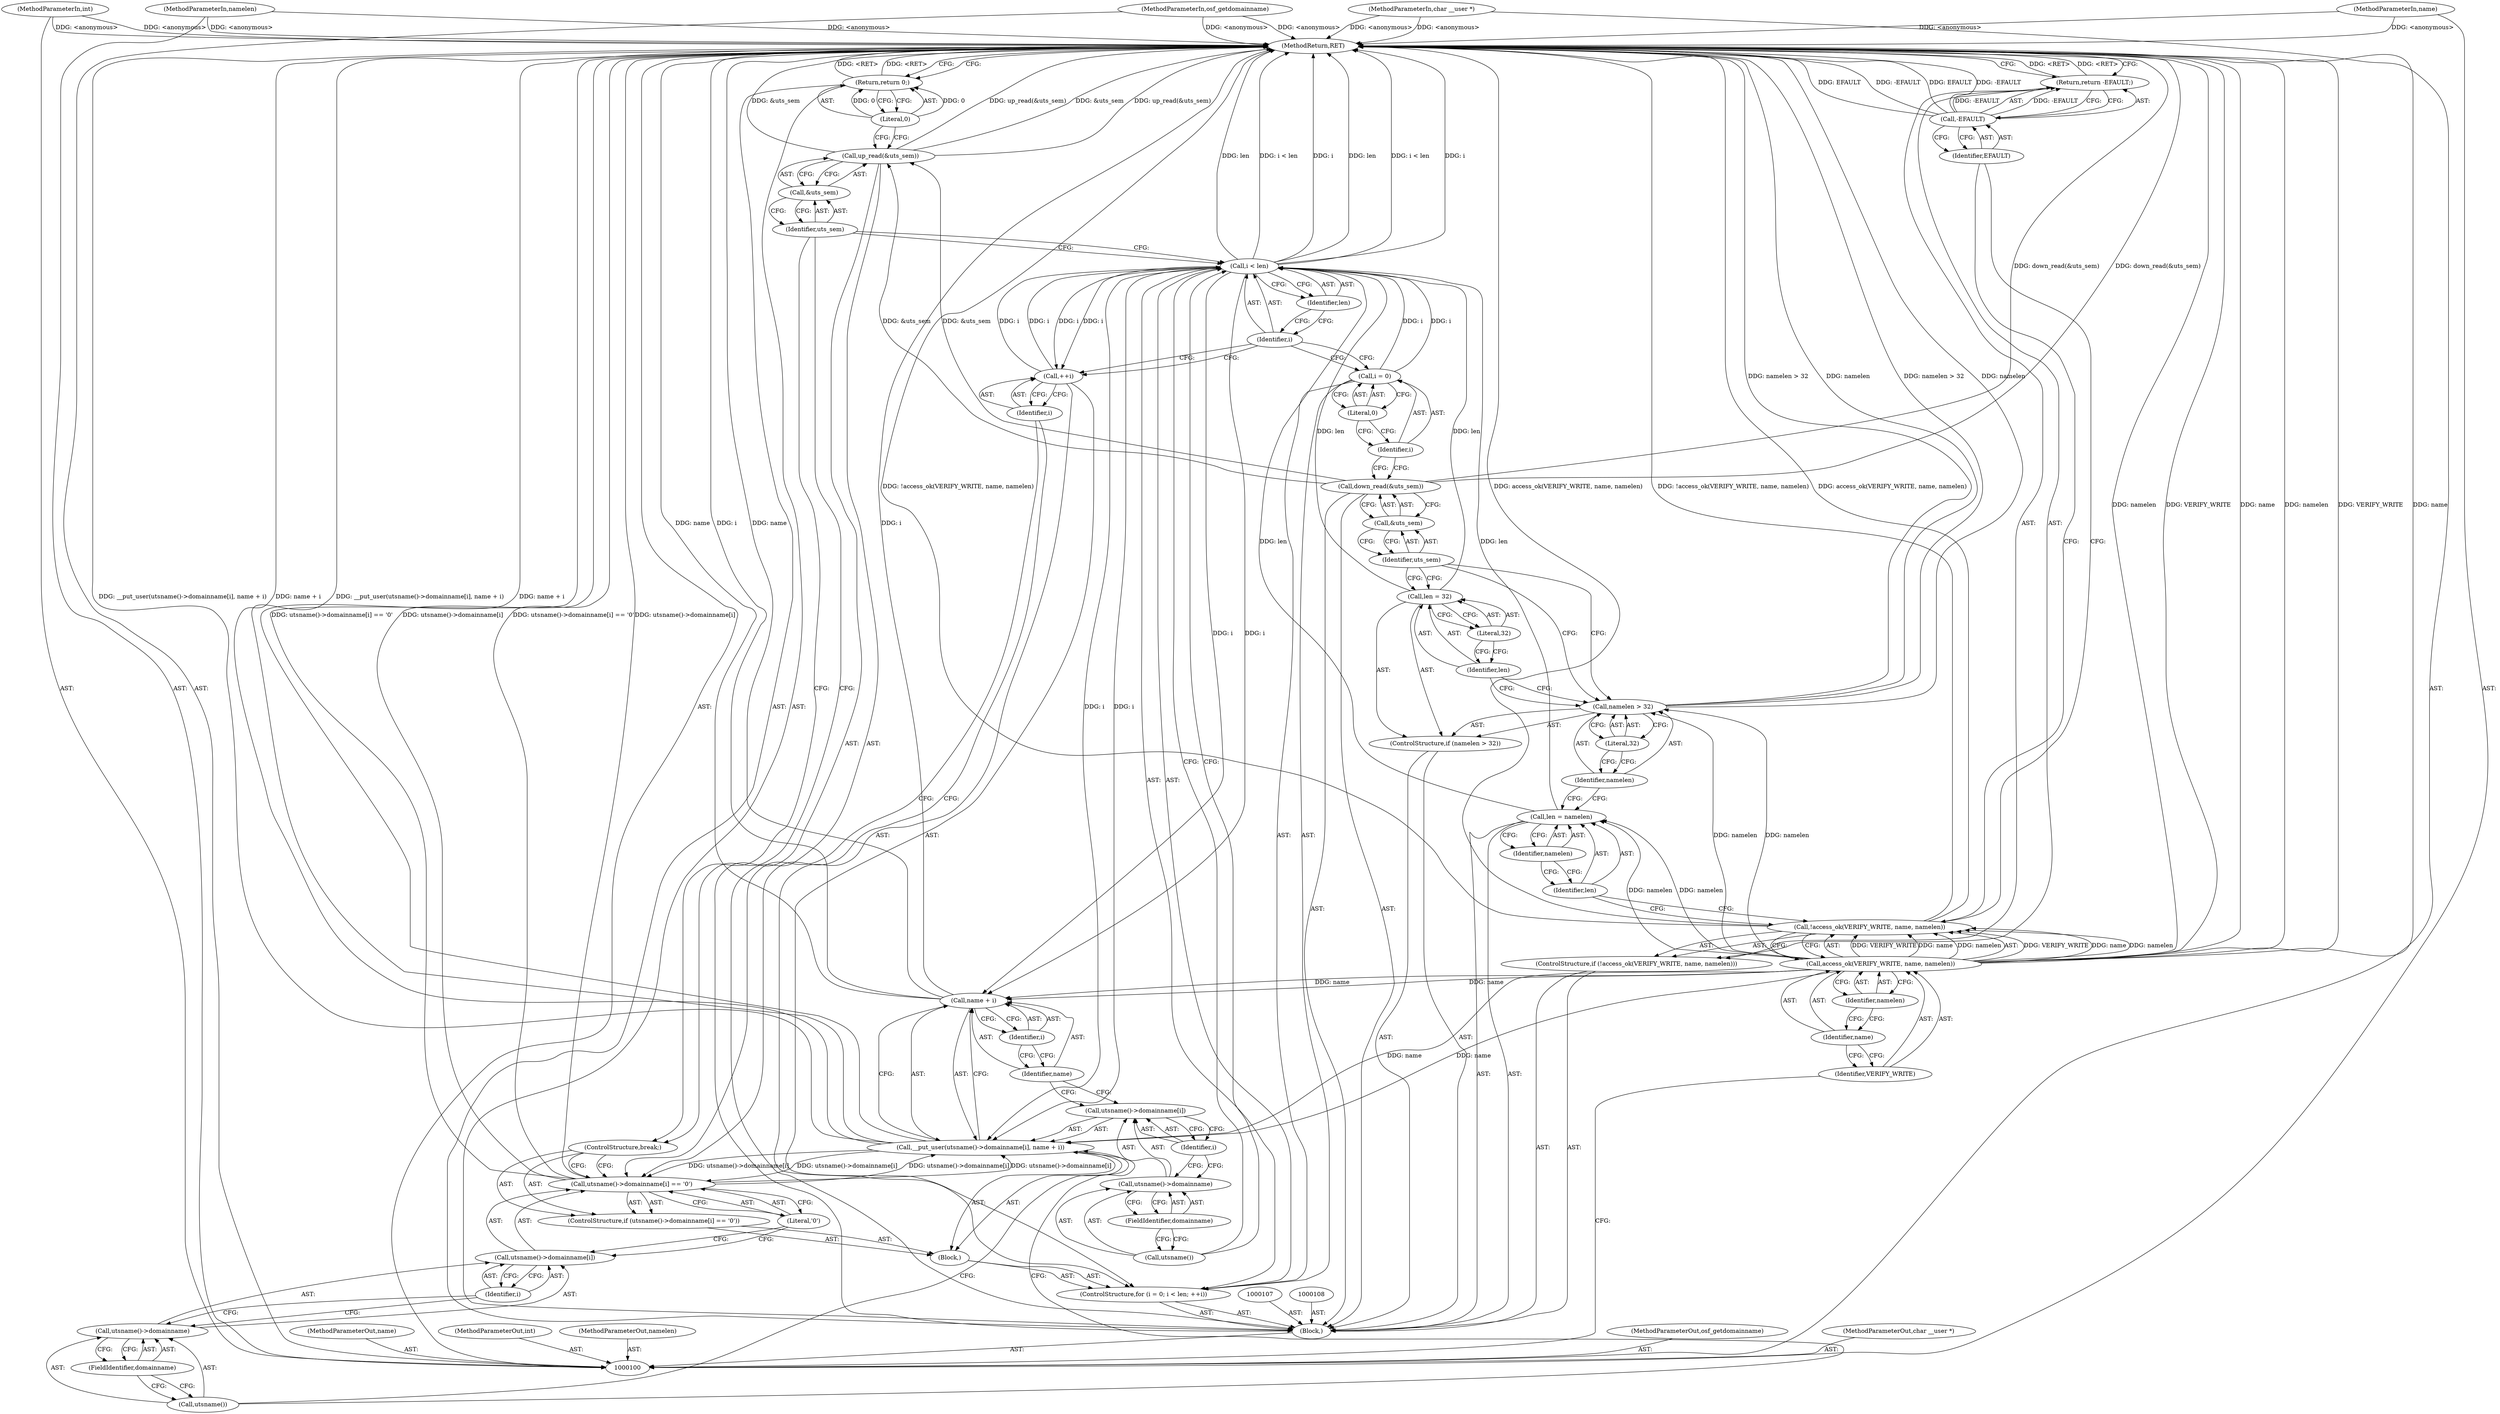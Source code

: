 digraph "1_linux_21c5977a836e399fc710ff2c5367845ed5c2527f" {
"1000164" [label="(MethodReturn,RET)"];
"1000101" [label="(MethodParameterIn,osf_getdomainname)"];
"1000248" [label="(MethodParameterOut,osf_getdomainname)"];
"1000102" [label="(MethodParameterIn,char __user *)"];
"1000249" [label="(MethodParameterOut,char __user *)"];
"1000103" [label="(MethodParameterIn,name)"];
"1000250" [label="(MethodParameterOut,name)"];
"1000104" [label="(MethodParameterIn,int)"];
"1000251" [label="(MethodParameterOut,int)"];
"1000105" [label="(MethodParameterIn,namelen)"];
"1000252" [label="(MethodParameterOut,namelen)"];
"1000121" [label="(ControlStructure,if (namelen > 32))"];
"1000124" [label="(Literal,32)"];
"1000122" [label="(Call,namelen > 32)"];
"1000123" [label="(Identifier,namelen)"];
"1000125" [label="(Call,len = 32)"];
"1000126" [label="(Identifier,len)"];
"1000127" [label="(Literal,32)"];
"1000129" [label="(Call,&uts_sem)"];
"1000130" [label="(Identifier,uts_sem)"];
"1000128" [label="(Call,down_read(&uts_sem))"];
"1000131" [label="(ControlStructure,for (i = 0; i < len; ++i))"];
"1000134" [label="(Literal,0)"];
"1000135" [label="(Call,i < len)"];
"1000136" [label="(Identifier,i)"];
"1000137" [label="(Identifier,len)"];
"1000138" [label="(Call,++i)"];
"1000139" [label="(Identifier,i)"];
"1000140" [label="(Block,)"];
"1000132" [label="(Call,i = 0)"];
"1000133" [label="(Identifier,i)"];
"1000142" [label="(Call,utsname()->domainname[i])"];
"1000143" [label="(Call,utsname()->domainname)"];
"1000144" [label="(Call,utsname())"];
"1000141" [label="(Call,__put_user(utsname()->domainname[i], name + i))"];
"1000145" [label="(FieldIdentifier,domainname)"];
"1000146" [label="(Identifier,i)"];
"1000147" [label="(Call,name + i)"];
"1000148" [label="(Identifier,name)"];
"1000149" [label="(Identifier,i)"];
"1000155" [label="(FieldIdentifier,domainname)"];
"1000150" [label="(ControlStructure,if (utsname()->domainname[i] == '\0'))"];
"1000156" [label="(Identifier,i)"];
"1000157" [label="(Literal,'\0')"];
"1000151" [label="(Call,utsname()->domainname[i] == '\0')"];
"1000152" [label="(Call,utsname()->domainname[i])"];
"1000153" [label="(Call,utsname()->domainname)"];
"1000154" [label="(Call,utsname())"];
"1000158" [label="(ControlStructure,break;)"];
"1000159" [label="(Call,up_read(&uts_sem))"];
"1000161" [label="(Identifier,uts_sem)"];
"1000160" [label="(Call,&uts_sem)"];
"1000106" [label="(Block,)"];
"1000162" [label="(Return,return 0;)"];
"1000163" [label="(Literal,0)"];
"1000109" [label="(ControlStructure,if (!access_ok(VERIFY_WRITE, name, namelen)))"];
"1000112" [label="(Identifier,VERIFY_WRITE)"];
"1000113" [label="(Identifier,name)"];
"1000114" [label="(Identifier,namelen)"];
"1000110" [label="(Call,!access_ok(VERIFY_WRITE, name, namelen))"];
"1000111" [label="(Call,access_ok(VERIFY_WRITE, name, namelen))"];
"1000116" [label="(Call,-EFAULT)"];
"1000117" [label="(Identifier,EFAULT)"];
"1000115" [label="(Return,return -EFAULT;)"];
"1000118" [label="(Call,len = namelen)"];
"1000119" [label="(Identifier,len)"];
"1000120" [label="(Identifier,namelen)"];
"1000164" -> "1000100"  [label="AST: "];
"1000164" -> "1000115"  [label="CFG: "];
"1000164" -> "1000162"  [label="CFG: "];
"1000162" -> "1000164"  [label="DDG: <RET>"];
"1000151" -> "1000164"  [label="DDG: utsname()->domainname[i] == '\0'"];
"1000151" -> "1000164"  [label="DDG: utsname()->domainname[i]"];
"1000104" -> "1000164"  [label="DDG: <anonymous>"];
"1000105" -> "1000164"  [label="DDG: <anonymous>"];
"1000103" -> "1000164"  [label="DDG: <anonymous>"];
"1000135" -> "1000164"  [label="DDG: len"];
"1000135" -> "1000164"  [label="DDG: i < len"];
"1000135" -> "1000164"  [label="DDG: i"];
"1000159" -> "1000164"  [label="DDG: up_read(&uts_sem)"];
"1000159" -> "1000164"  [label="DDG: &uts_sem"];
"1000116" -> "1000164"  [label="DDG: EFAULT"];
"1000116" -> "1000164"  [label="DDG: -EFAULT"];
"1000111" -> "1000164"  [label="DDG: namelen"];
"1000111" -> "1000164"  [label="DDG: VERIFY_WRITE"];
"1000111" -> "1000164"  [label="DDG: name"];
"1000122" -> "1000164"  [label="DDG: namelen"];
"1000122" -> "1000164"  [label="DDG: namelen > 32"];
"1000141" -> "1000164"  [label="DDG: __put_user(utsname()->domainname[i], name + i)"];
"1000141" -> "1000164"  [label="DDG: name + i"];
"1000147" -> "1000164"  [label="DDG: i"];
"1000147" -> "1000164"  [label="DDG: name"];
"1000102" -> "1000164"  [label="DDG: <anonymous>"];
"1000101" -> "1000164"  [label="DDG: <anonymous>"];
"1000110" -> "1000164"  [label="DDG: !access_ok(VERIFY_WRITE, name, namelen)"];
"1000110" -> "1000164"  [label="DDG: access_ok(VERIFY_WRITE, name, namelen)"];
"1000128" -> "1000164"  [label="DDG: down_read(&uts_sem)"];
"1000115" -> "1000164"  [label="DDG: <RET>"];
"1000101" -> "1000100"  [label="AST: "];
"1000101" -> "1000164"  [label="DDG: <anonymous>"];
"1000248" -> "1000100"  [label="AST: "];
"1000102" -> "1000100"  [label="AST: "];
"1000102" -> "1000164"  [label="DDG: <anonymous>"];
"1000249" -> "1000100"  [label="AST: "];
"1000103" -> "1000100"  [label="AST: "];
"1000103" -> "1000164"  [label="DDG: <anonymous>"];
"1000250" -> "1000100"  [label="AST: "];
"1000104" -> "1000100"  [label="AST: "];
"1000104" -> "1000164"  [label="DDG: <anonymous>"];
"1000251" -> "1000100"  [label="AST: "];
"1000105" -> "1000100"  [label="AST: "];
"1000105" -> "1000164"  [label="DDG: <anonymous>"];
"1000252" -> "1000100"  [label="AST: "];
"1000121" -> "1000106"  [label="AST: "];
"1000122" -> "1000121"  [label="AST: "];
"1000125" -> "1000121"  [label="AST: "];
"1000124" -> "1000122"  [label="AST: "];
"1000124" -> "1000123"  [label="CFG: "];
"1000122" -> "1000124"  [label="CFG: "];
"1000122" -> "1000121"  [label="AST: "];
"1000122" -> "1000124"  [label="CFG: "];
"1000123" -> "1000122"  [label="AST: "];
"1000124" -> "1000122"  [label="AST: "];
"1000126" -> "1000122"  [label="CFG: "];
"1000130" -> "1000122"  [label="CFG: "];
"1000122" -> "1000164"  [label="DDG: namelen"];
"1000122" -> "1000164"  [label="DDG: namelen > 32"];
"1000111" -> "1000122"  [label="DDG: namelen"];
"1000123" -> "1000122"  [label="AST: "];
"1000123" -> "1000118"  [label="CFG: "];
"1000124" -> "1000123"  [label="CFG: "];
"1000125" -> "1000121"  [label="AST: "];
"1000125" -> "1000127"  [label="CFG: "];
"1000126" -> "1000125"  [label="AST: "];
"1000127" -> "1000125"  [label="AST: "];
"1000130" -> "1000125"  [label="CFG: "];
"1000125" -> "1000135"  [label="DDG: len"];
"1000126" -> "1000125"  [label="AST: "];
"1000126" -> "1000122"  [label="CFG: "];
"1000127" -> "1000126"  [label="CFG: "];
"1000127" -> "1000125"  [label="AST: "];
"1000127" -> "1000126"  [label="CFG: "];
"1000125" -> "1000127"  [label="CFG: "];
"1000129" -> "1000128"  [label="AST: "];
"1000129" -> "1000130"  [label="CFG: "];
"1000130" -> "1000129"  [label="AST: "];
"1000128" -> "1000129"  [label="CFG: "];
"1000130" -> "1000129"  [label="AST: "];
"1000130" -> "1000125"  [label="CFG: "];
"1000130" -> "1000122"  [label="CFG: "];
"1000129" -> "1000130"  [label="CFG: "];
"1000128" -> "1000106"  [label="AST: "];
"1000128" -> "1000129"  [label="CFG: "];
"1000129" -> "1000128"  [label="AST: "];
"1000133" -> "1000128"  [label="CFG: "];
"1000128" -> "1000164"  [label="DDG: down_read(&uts_sem)"];
"1000128" -> "1000159"  [label="DDG: &uts_sem"];
"1000131" -> "1000106"  [label="AST: "];
"1000132" -> "1000131"  [label="AST: "];
"1000135" -> "1000131"  [label="AST: "];
"1000138" -> "1000131"  [label="AST: "];
"1000140" -> "1000131"  [label="AST: "];
"1000134" -> "1000132"  [label="AST: "];
"1000134" -> "1000133"  [label="CFG: "];
"1000132" -> "1000134"  [label="CFG: "];
"1000135" -> "1000131"  [label="AST: "];
"1000135" -> "1000137"  [label="CFG: "];
"1000136" -> "1000135"  [label="AST: "];
"1000137" -> "1000135"  [label="AST: "];
"1000144" -> "1000135"  [label="CFG: "];
"1000161" -> "1000135"  [label="CFG: "];
"1000135" -> "1000164"  [label="DDG: len"];
"1000135" -> "1000164"  [label="DDG: i < len"];
"1000135" -> "1000164"  [label="DDG: i"];
"1000138" -> "1000135"  [label="DDG: i"];
"1000132" -> "1000135"  [label="DDG: i"];
"1000125" -> "1000135"  [label="DDG: len"];
"1000118" -> "1000135"  [label="DDG: len"];
"1000135" -> "1000138"  [label="DDG: i"];
"1000135" -> "1000141"  [label="DDG: i"];
"1000135" -> "1000147"  [label="DDG: i"];
"1000136" -> "1000135"  [label="AST: "];
"1000136" -> "1000132"  [label="CFG: "];
"1000136" -> "1000138"  [label="CFG: "];
"1000137" -> "1000136"  [label="CFG: "];
"1000137" -> "1000135"  [label="AST: "];
"1000137" -> "1000136"  [label="CFG: "];
"1000135" -> "1000137"  [label="CFG: "];
"1000138" -> "1000131"  [label="AST: "];
"1000138" -> "1000139"  [label="CFG: "];
"1000139" -> "1000138"  [label="AST: "];
"1000136" -> "1000138"  [label="CFG: "];
"1000138" -> "1000135"  [label="DDG: i"];
"1000135" -> "1000138"  [label="DDG: i"];
"1000139" -> "1000138"  [label="AST: "];
"1000139" -> "1000151"  [label="CFG: "];
"1000138" -> "1000139"  [label="CFG: "];
"1000140" -> "1000131"  [label="AST: "];
"1000141" -> "1000140"  [label="AST: "];
"1000150" -> "1000140"  [label="AST: "];
"1000132" -> "1000131"  [label="AST: "];
"1000132" -> "1000134"  [label="CFG: "];
"1000133" -> "1000132"  [label="AST: "];
"1000134" -> "1000132"  [label="AST: "];
"1000136" -> "1000132"  [label="CFG: "];
"1000132" -> "1000135"  [label="DDG: i"];
"1000133" -> "1000132"  [label="AST: "];
"1000133" -> "1000128"  [label="CFG: "];
"1000134" -> "1000133"  [label="CFG: "];
"1000142" -> "1000141"  [label="AST: "];
"1000142" -> "1000146"  [label="CFG: "];
"1000143" -> "1000142"  [label="AST: "];
"1000146" -> "1000142"  [label="AST: "];
"1000148" -> "1000142"  [label="CFG: "];
"1000143" -> "1000142"  [label="AST: "];
"1000143" -> "1000145"  [label="CFG: "];
"1000144" -> "1000143"  [label="AST: "];
"1000145" -> "1000143"  [label="AST: "];
"1000146" -> "1000143"  [label="CFG: "];
"1000144" -> "1000143"  [label="AST: "];
"1000144" -> "1000135"  [label="CFG: "];
"1000145" -> "1000144"  [label="CFG: "];
"1000141" -> "1000140"  [label="AST: "];
"1000141" -> "1000147"  [label="CFG: "];
"1000142" -> "1000141"  [label="AST: "];
"1000147" -> "1000141"  [label="AST: "];
"1000154" -> "1000141"  [label="CFG: "];
"1000141" -> "1000164"  [label="DDG: __put_user(utsname()->domainname[i], name + i)"];
"1000141" -> "1000164"  [label="DDG: name + i"];
"1000151" -> "1000141"  [label="DDG: utsname()->domainname[i]"];
"1000111" -> "1000141"  [label="DDG: name"];
"1000135" -> "1000141"  [label="DDG: i"];
"1000141" -> "1000151"  [label="DDG: utsname()->domainname[i]"];
"1000145" -> "1000143"  [label="AST: "];
"1000145" -> "1000144"  [label="CFG: "];
"1000143" -> "1000145"  [label="CFG: "];
"1000146" -> "1000142"  [label="AST: "];
"1000146" -> "1000143"  [label="CFG: "];
"1000142" -> "1000146"  [label="CFG: "];
"1000147" -> "1000141"  [label="AST: "];
"1000147" -> "1000149"  [label="CFG: "];
"1000148" -> "1000147"  [label="AST: "];
"1000149" -> "1000147"  [label="AST: "];
"1000141" -> "1000147"  [label="CFG: "];
"1000147" -> "1000164"  [label="DDG: i"];
"1000147" -> "1000164"  [label="DDG: name"];
"1000111" -> "1000147"  [label="DDG: name"];
"1000135" -> "1000147"  [label="DDG: i"];
"1000148" -> "1000147"  [label="AST: "];
"1000148" -> "1000142"  [label="CFG: "];
"1000149" -> "1000148"  [label="CFG: "];
"1000149" -> "1000147"  [label="AST: "];
"1000149" -> "1000148"  [label="CFG: "];
"1000147" -> "1000149"  [label="CFG: "];
"1000155" -> "1000153"  [label="AST: "];
"1000155" -> "1000154"  [label="CFG: "];
"1000153" -> "1000155"  [label="CFG: "];
"1000150" -> "1000140"  [label="AST: "];
"1000151" -> "1000150"  [label="AST: "];
"1000158" -> "1000150"  [label="AST: "];
"1000156" -> "1000152"  [label="AST: "];
"1000156" -> "1000153"  [label="CFG: "];
"1000152" -> "1000156"  [label="CFG: "];
"1000157" -> "1000151"  [label="AST: "];
"1000157" -> "1000152"  [label="CFG: "];
"1000151" -> "1000157"  [label="CFG: "];
"1000151" -> "1000150"  [label="AST: "];
"1000151" -> "1000157"  [label="CFG: "];
"1000152" -> "1000151"  [label="AST: "];
"1000157" -> "1000151"  [label="AST: "];
"1000158" -> "1000151"  [label="CFG: "];
"1000139" -> "1000151"  [label="CFG: "];
"1000151" -> "1000164"  [label="DDG: utsname()->domainname[i] == '\0'"];
"1000151" -> "1000164"  [label="DDG: utsname()->domainname[i]"];
"1000151" -> "1000141"  [label="DDG: utsname()->domainname[i]"];
"1000141" -> "1000151"  [label="DDG: utsname()->domainname[i]"];
"1000152" -> "1000151"  [label="AST: "];
"1000152" -> "1000156"  [label="CFG: "];
"1000153" -> "1000152"  [label="AST: "];
"1000156" -> "1000152"  [label="AST: "];
"1000157" -> "1000152"  [label="CFG: "];
"1000153" -> "1000152"  [label="AST: "];
"1000153" -> "1000155"  [label="CFG: "];
"1000154" -> "1000153"  [label="AST: "];
"1000155" -> "1000153"  [label="AST: "];
"1000156" -> "1000153"  [label="CFG: "];
"1000154" -> "1000153"  [label="AST: "];
"1000154" -> "1000141"  [label="CFG: "];
"1000155" -> "1000154"  [label="CFG: "];
"1000158" -> "1000150"  [label="AST: "];
"1000158" -> "1000151"  [label="CFG: "];
"1000161" -> "1000158"  [label="CFG: "];
"1000159" -> "1000106"  [label="AST: "];
"1000159" -> "1000160"  [label="CFG: "];
"1000160" -> "1000159"  [label="AST: "];
"1000163" -> "1000159"  [label="CFG: "];
"1000159" -> "1000164"  [label="DDG: up_read(&uts_sem)"];
"1000159" -> "1000164"  [label="DDG: &uts_sem"];
"1000128" -> "1000159"  [label="DDG: &uts_sem"];
"1000161" -> "1000160"  [label="AST: "];
"1000161" -> "1000135"  [label="CFG: "];
"1000161" -> "1000158"  [label="CFG: "];
"1000160" -> "1000161"  [label="CFG: "];
"1000160" -> "1000159"  [label="AST: "];
"1000160" -> "1000161"  [label="CFG: "];
"1000161" -> "1000160"  [label="AST: "];
"1000159" -> "1000160"  [label="CFG: "];
"1000106" -> "1000100"  [label="AST: "];
"1000107" -> "1000106"  [label="AST: "];
"1000108" -> "1000106"  [label="AST: "];
"1000109" -> "1000106"  [label="AST: "];
"1000118" -> "1000106"  [label="AST: "];
"1000121" -> "1000106"  [label="AST: "];
"1000128" -> "1000106"  [label="AST: "];
"1000131" -> "1000106"  [label="AST: "];
"1000159" -> "1000106"  [label="AST: "];
"1000162" -> "1000106"  [label="AST: "];
"1000162" -> "1000106"  [label="AST: "];
"1000162" -> "1000163"  [label="CFG: "];
"1000163" -> "1000162"  [label="AST: "];
"1000164" -> "1000162"  [label="CFG: "];
"1000162" -> "1000164"  [label="DDG: <RET>"];
"1000163" -> "1000162"  [label="DDG: 0"];
"1000163" -> "1000162"  [label="AST: "];
"1000163" -> "1000159"  [label="CFG: "];
"1000162" -> "1000163"  [label="CFG: "];
"1000163" -> "1000162"  [label="DDG: 0"];
"1000109" -> "1000106"  [label="AST: "];
"1000110" -> "1000109"  [label="AST: "];
"1000115" -> "1000109"  [label="AST: "];
"1000112" -> "1000111"  [label="AST: "];
"1000112" -> "1000100"  [label="CFG: "];
"1000113" -> "1000112"  [label="CFG: "];
"1000113" -> "1000111"  [label="AST: "];
"1000113" -> "1000112"  [label="CFG: "];
"1000114" -> "1000113"  [label="CFG: "];
"1000114" -> "1000111"  [label="AST: "];
"1000114" -> "1000113"  [label="CFG: "];
"1000111" -> "1000114"  [label="CFG: "];
"1000110" -> "1000109"  [label="AST: "];
"1000110" -> "1000111"  [label="CFG: "];
"1000111" -> "1000110"  [label="AST: "];
"1000117" -> "1000110"  [label="CFG: "];
"1000119" -> "1000110"  [label="CFG: "];
"1000110" -> "1000164"  [label="DDG: !access_ok(VERIFY_WRITE, name, namelen)"];
"1000110" -> "1000164"  [label="DDG: access_ok(VERIFY_WRITE, name, namelen)"];
"1000111" -> "1000110"  [label="DDG: VERIFY_WRITE"];
"1000111" -> "1000110"  [label="DDG: name"];
"1000111" -> "1000110"  [label="DDG: namelen"];
"1000111" -> "1000110"  [label="AST: "];
"1000111" -> "1000114"  [label="CFG: "];
"1000112" -> "1000111"  [label="AST: "];
"1000113" -> "1000111"  [label="AST: "];
"1000114" -> "1000111"  [label="AST: "];
"1000110" -> "1000111"  [label="CFG: "];
"1000111" -> "1000164"  [label="DDG: namelen"];
"1000111" -> "1000164"  [label="DDG: VERIFY_WRITE"];
"1000111" -> "1000164"  [label="DDG: name"];
"1000111" -> "1000110"  [label="DDG: VERIFY_WRITE"];
"1000111" -> "1000110"  [label="DDG: name"];
"1000111" -> "1000110"  [label="DDG: namelen"];
"1000111" -> "1000118"  [label="DDG: namelen"];
"1000111" -> "1000122"  [label="DDG: namelen"];
"1000111" -> "1000141"  [label="DDG: name"];
"1000111" -> "1000147"  [label="DDG: name"];
"1000116" -> "1000115"  [label="AST: "];
"1000116" -> "1000117"  [label="CFG: "];
"1000117" -> "1000116"  [label="AST: "];
"1000115" -> "1000116"  [label="CFG: "];
"1000116" -> "1000164"  [label="DDG: EFAULT"];
"1000116" -> "1000164"  [label="DDG: -EFAULT"];
"1000116" -> "1000115"  [label="DDG: -EFAULT"];
"1000117" -> "1000116"  [label="AST: "];
"1000117" -> "1000110"  [label="CFG: "];
"1000116" -> "1000117"  [label="CFG: "];
"1000115" -> "1000109"  [label="AST: "];
"1000115" -> "1000116"  [label="CFG: "];
"1000116" -> "1000115"  [label="AST: "];
"1000164" -> "1000115"  [label="CFG: "];
"1000115" -> "1000164"  [label="DDG: <RET>"];
"1000116" -> "1000115"  [label="DDG: -EFAULT"];
"1000118" -> "1000106"  [label="AST: "];
"1000118" -> "1000120"  [label="CFG: "];
"1000119" -> "1000118"  [label="AST: "];
"1000120" -> "1000118"  [label="AST: "];
"1000123" -> "1000118"  [label="CFG: "];
"1000111" -> "1000118"  [label="DDG: namelen"];
"1000118" -> "1000135"  [label="DDG: len"];
"1000119" -> "1000118"  [label="AST: "];
"1000119" -> "1000110"  [label="CFG: "];
"1000120" -> "1000119"  [label="CFG: "];
"1000120" -> "1000118"  [label="AST: "];
"1000120" -> "1000119"  [label="CFG: "];
"1000118" -> "1000120"  [label="CFG: "];
}
